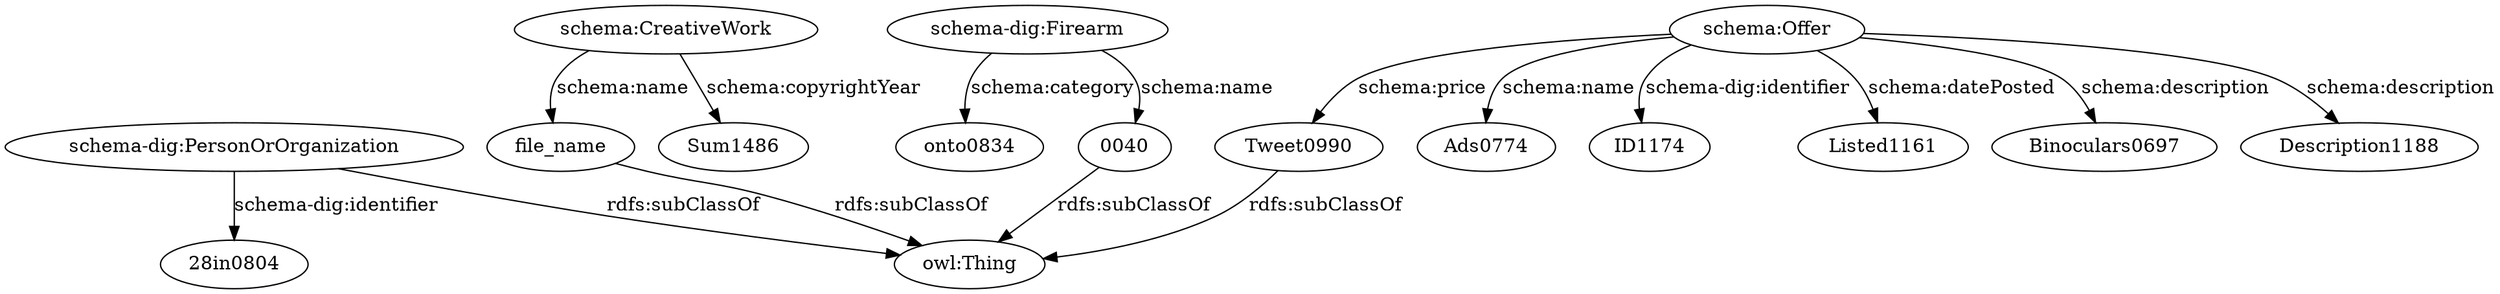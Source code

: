 digraph {
  onto0834 [type=attribute_name,label=onto0834]
  "schema-dig:Firearm1" [type=class_uri,label="schema-dig:Firearm"]
  "0040" [type=attribute_name,label="0040"]
  "28in0804" [type=attribute_name,label="28in0804"]
  "schema-dig:PersonOrOrganization1" [type=class_uri,label="schema-dig:PersonOrOrganization"]
  Sum1486 [type=attribute_name,label=Sum1486]
  "schema:CreativeWork1" [type=class_uri,label="schema:CreativeWork"]
  file_name [type=attribute_name,label=file_name]
  ID1174 [type=attribute_name,label=ID1174]
  "schema:Offer1" [type=class_uri,label="schema:Offer"]
  Listed1161 [type=attribute_name,label=Listed1161]
  Binoculars0697 [type=attribute_name,label=Binoculars0697]
  Description1188 [type=attribute_name,label=Description1188]
  Ads0774 [type=attribute_name,label=Ads0774]
  Tweet0990 [type=attribute_name,label=Tweet0990]
  "owl:Thing" [type=special,label="owl:Thing"]
  "schema-dig:Firearm1" -> onto0834 [label="schema:category",type=st_property_uri]
  "schema-dig:Firearm1" -> "0040" [label="schema:name",type=st_property_uri]
  "schema-dig:PersonOrOrganization1" -> "28in0804" [label="schema-dig:identifier",type=st_property_uri]
  "schema:CreativeWork1" -> Sum1486 [label="schema:copyrightYear",type=st_property_uri]
  "schema:CreativeWork1" -> file_name [label="schema:name",type=st_property_uri]
  "schema:Offer1" -> ID1174 [label="schema-dig:identifier",type=st_property_uri]
  "schema:Offer1" -> Listed1161 [label="schema:datePosted",type=st_property_uri]
  "schema:Offer1" -> Binoculars0697 [label="schema:description",type=st_property_uri]
  "schema:Offer1" -> Description1188 [label="schema:description",type=st_property_uri]
  "schema:Offer1" -> Ads0774 [label="schema:name",type=st_property_uri]
  "schema:Offer1" -> Tweet0990 [label="schema:price",type=st_property_uri]
  "0040" -> "owl:Thing" [label="rdfs:subClassOf",type=inherited]
  "schema-dig:PersonOrOrganization1" -> "owl:Thing" [label="rdfs:subClassOf",type=inherited]
  file_name -> "owl:Thing" [label="rdfs:subClassOf",type=inherited]
  Tweet0990 -> "owl:Thing" [label="rdfs:subClassOf",type=inherited]
}
